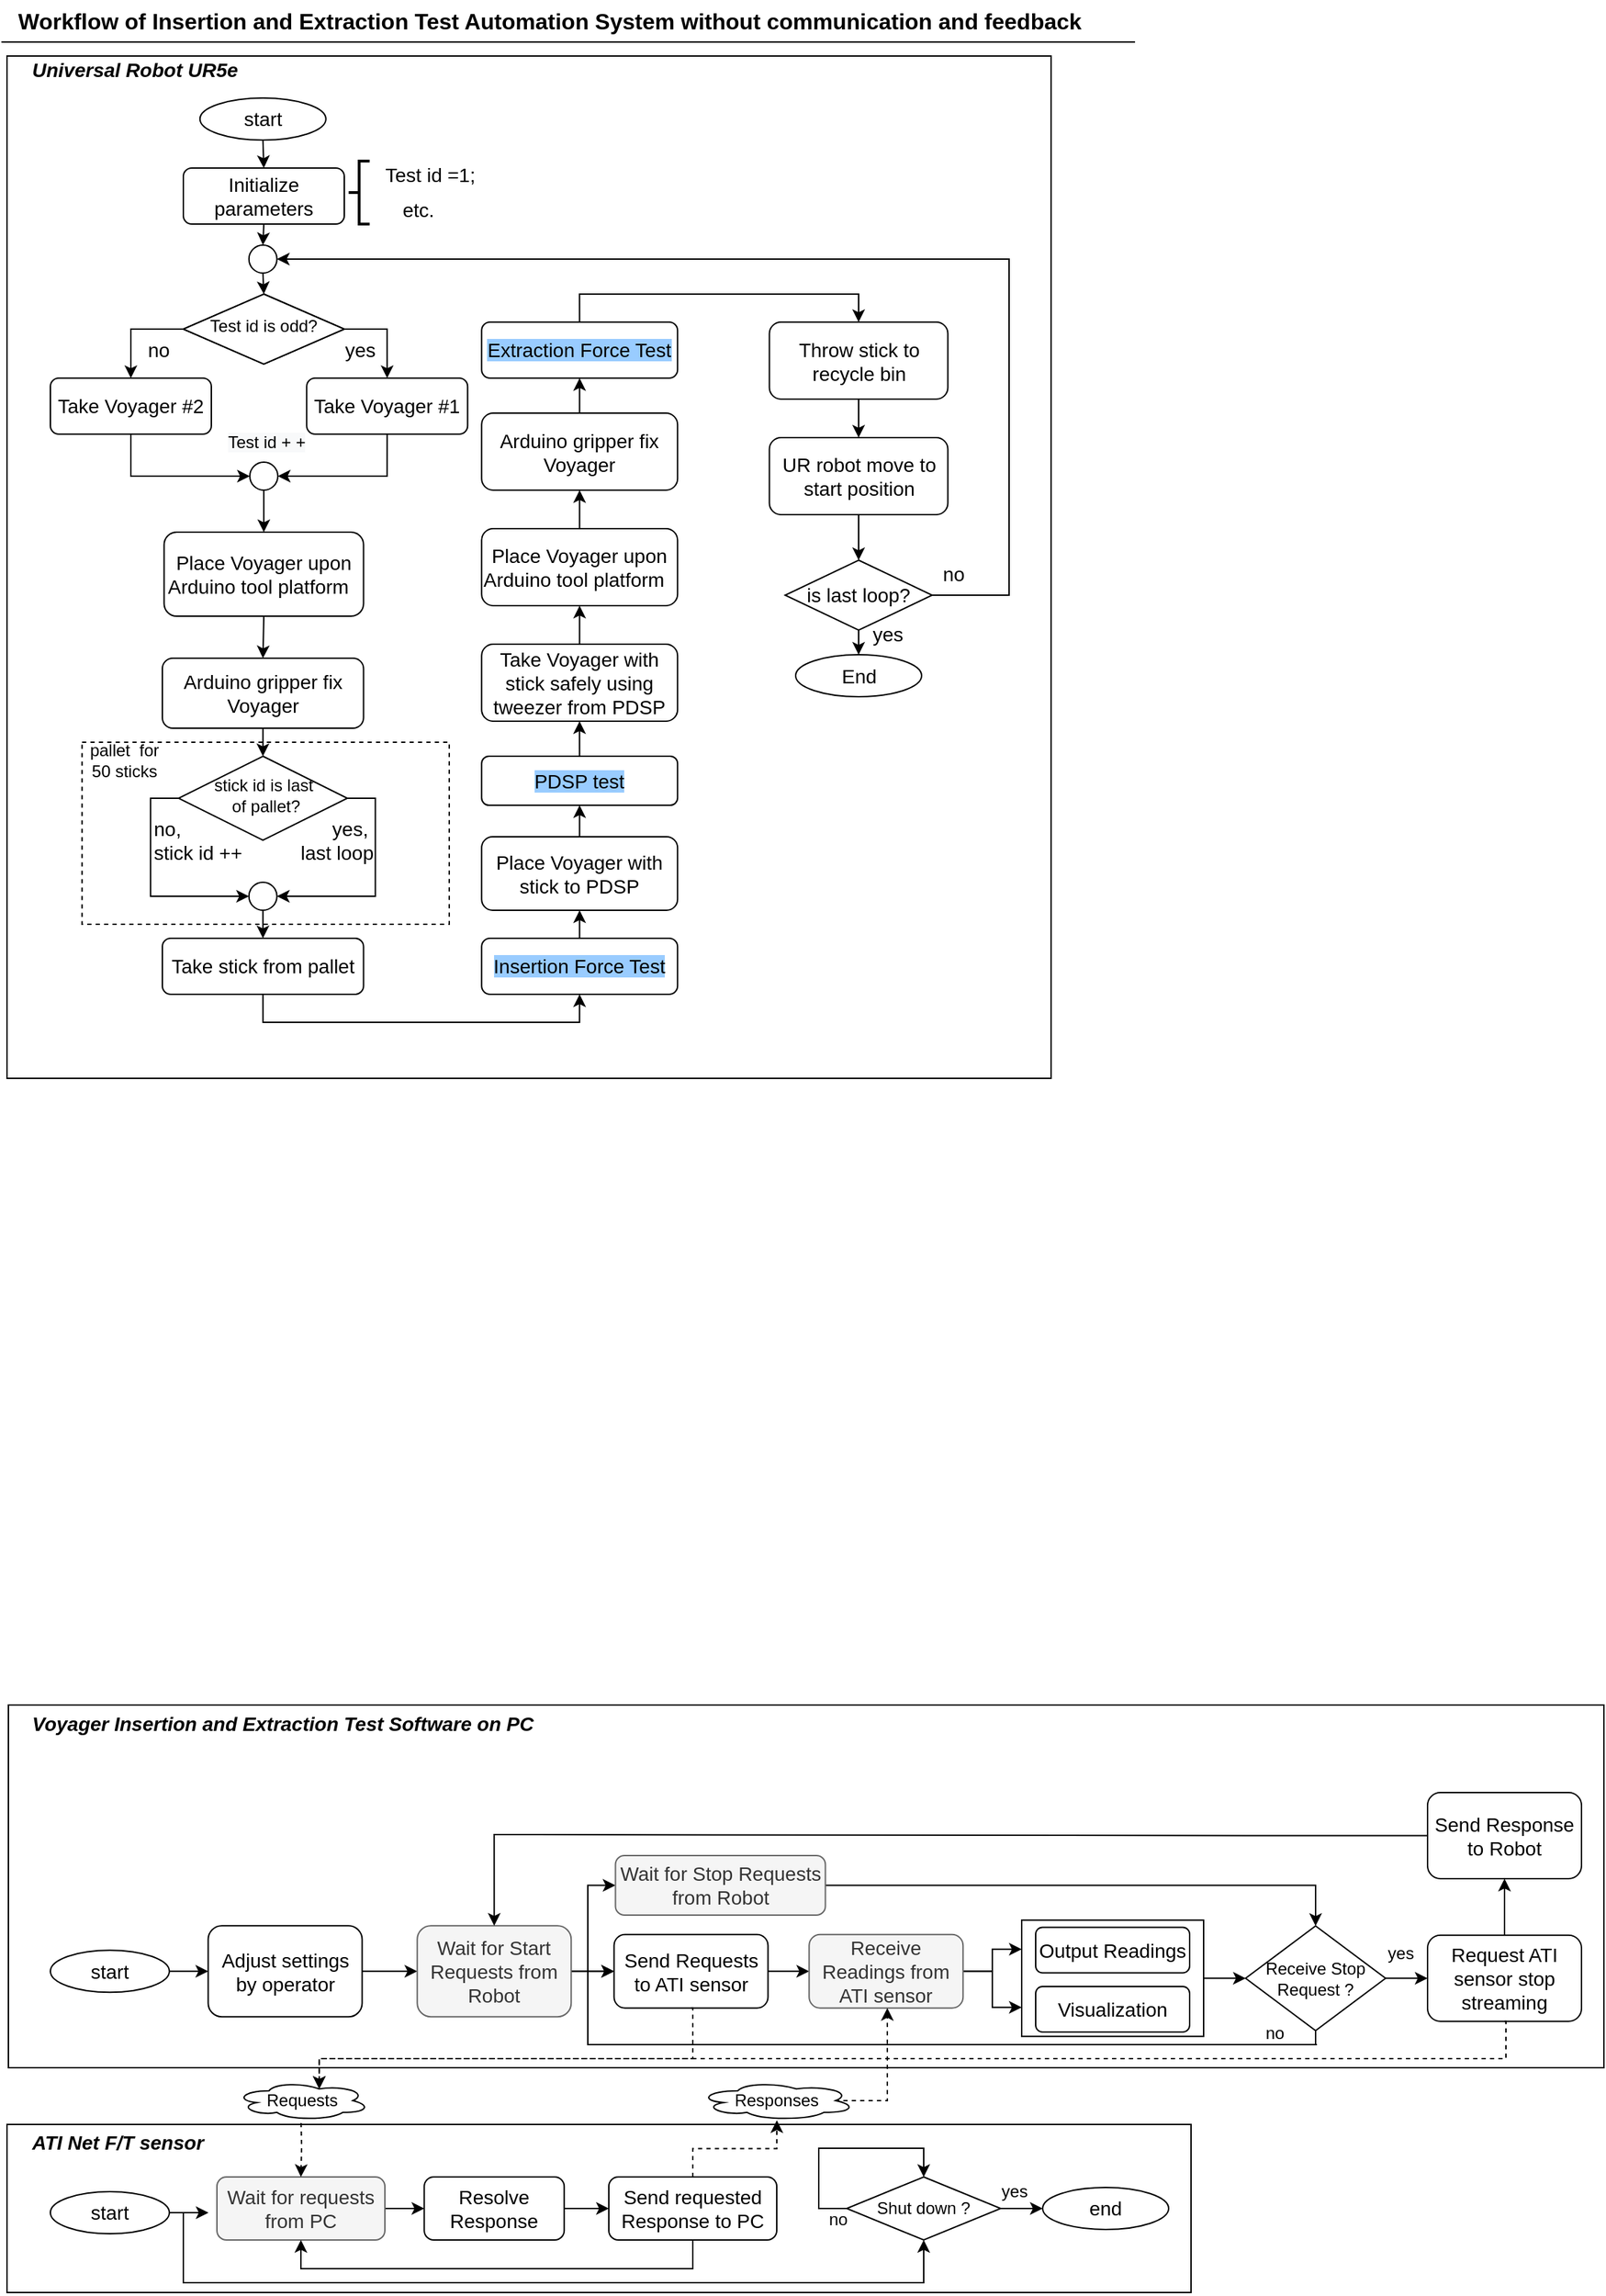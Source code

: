 <mxfile version="13.10.5" type="github">
  <diagram id="dDjfRsEN1ug2k62WeG1b" name="Page-1">
    <mxGraphModel dx="1422" dy="762" grid="1" gridSize="10" guides="1" tooltips="1" connect="1" arrows="1" fold="1" page="1" pageScale="1" pageWidth="1169" pageHeight="827" math="0" shadow="0">
      <root>
        <mxCell id="0" />
        <mxCell id="1" parent="0" />
        <mxCell id="BuTPipLV7j_fsyDMpBB1-113" value="" style="rounded=0;whiteSpace=wrap;html=1;fillColor=none;fontSize=14;align=right;" vertex="1" parent="1">
          <mxGeometry x="15" y="1227.5" width="1140" height="259" as="geometry" />
        </mxCell>
        <mxCell id="BuTPipLV7j_fsyDMpBB1-37" value="" style="rounded=0;whiteSpace=wrap;html=1;fillColor=none;fontSize=14;align=right;" vertex="1" parent="1">
          <mxGeometry x="14" y="1527" width="846" height="120" as="geometry" />
        </mxCell>
        <mxCell id="BuTPipLV7j_fsyDMpBB1-118" style="edgeStyle=orthogonalEdgeStyle;rounded=0;orthogonalLoop=1;jettySize=auto;html=1;exitX=1;exitY=0.5;exitDx=0;exitDy=0;" edge="1" parent="1" source="BuTPipLV7j_fsyDMpBB1-70" target="BuTPipLV7j_fsyDMpBB1-81">
          <mxGeometry relative="1" as="geometry" />
        </mxCell>
        <mxCell id="BuTPipLV7j_fsyDMpBB1-70" value="" style="rounded=0;whiteSpace=wrap;html=1;fillColor=none;" vertex="1" parent="1">
          <mxGeometry x="739" y="1381.13" width="130" height="83" as="geometry" />
        </mxCell>
        <mxCell id="sfmJpsZofoT2jx0BlZdd-1" value="" style="rounded=0;whiteSpace=wrap;html=1;fillColor=none;fontSize=14;align=right;" parent="1" vertex="1">
          <mxGeometry x="14" y="50" width="746" height="730" as="geometry" />
        </mxCell>
        <mxCell id="sfmJpsZofoT2jx0BlZdd-71" value="" style="rounded=0;whiteSpace=wrap;html=1;dashed=1;" parent="1" vertex="1">
          <mxGeometry x="67.65" y="540" width="262.35" height="130" as="geometry" />
        </mxCell>
        <mxCell id="sfmJpsZofoT2jx0BlZdd-2" value="&lt;b&gt;&lt;font style=&quot;font-size: 16px&quot;&gt;Workflow of Insertion and Extraction Test Automation System without communication and feedback&lt;/font&gt;&lt;/b&gt;" style="text;html=1;strokeColor=none;fillColor=none;align=left;verticalAlign=middle;whiteSpace=wrap;rounded=0;fontSize=14;" parent="1" vertex="1">
          <mxGeometry x="20" y="10" width="840" height="30" as="geometry" />
        </mxCell>
        <mxCell id="sfmJpsZofoT2jx0BlZdd-3" style="edgeStyle=orthogonalEdgeStyle;rounded=0;orthogonalLoop=1;jettySize=auto;html=1;exitX=1;exitY=0.5;exitDx=0;exitDy=0;entryX=0.5;entryY=0;entryDx=0;entryDy=0;fontSize=14;" parent="1" source="sfmJpsZofoT2jx0BlZdd-5" target="sfmJpsZofoT2jx0BlZdd-12" edge="1">
          <mxGeometry relative="1" as="geometry" />
        </mxCell>
        <mxCell id="sfmJpsZofoT2jx0BlZdd-4" style="edgeStyle=orthogonalEdgeStyle;rounded=0;orthogonalLoop=1;jettySize=auto;html=1;exitX=0;exitY=0.5;exitDx=0;exitDy=0;entryX=0.5;entryY=0;entryDx=0;entryDy=0;fontSize=14;" parent="1" source="sfmJpsZofoT2jx0BlZdd-5" target="sfmJpsZofoT2jx0BlZdd-10" edge="1">
          <mxGeometry relative="1" as="geometry" />
        </mxCell>
        <mxCell id="sfmJpsZofoT2jx0BlZdd-5" value="Test id is odd?" style="rhombus;whiteSpace=wrap;html=1;shadow=0;fontFamily=Helvetica;fontSize=12;align=center;strokeWidth=1;spacing=6;spacingTop=-4;" parent="1" vertex="1">
          <mxGeometry x="140" y="220" width="115" height="50" as="geometry" />
        </mxCell>
        <mxCell id="sfmJpsZofoT2jx0BlZdd-6" value="" style="endArrow=none;html=1;" parent="1" edge="1">
          <mxGeometry width="50" height="50" relative="1" as="geometry">
            <mxPoint x="820" y="40" as="sourcePoint" />
            <mxPoint x="10" y="40" as="targetPoint" />
          </mxGeometry>
        </mxCell>
        <mxCell id="sfmJpsZofoT2jx0BlZdd-7" style="edgeStyle=orthogonalEdgeStyle;rounded=0;orthogonalLoop=1;jettySize=auto;html=1;exitX=0.5;exitY=1;exitDx=0;exitDy=0;entryX=0.5;entryY=0;entryDx=0;entryDy=0;fontSize=14;" parent="1" source="sfmJpsZofoT2jx0BlZdd-8" target="sfmJpsZofoT2jx0BlZdd-40" edge="1">
          <mxGeometry relative="1" as="geometry" />
        </mxCell>
        <mxCell id="sfmJpsZofoT2jx0BlZdd-8" value="Initialize parameters" style="rounded=1;whiteSpace=wrap;html=1;fontSize=14;align=center;" parent="1" vertex="1">
          <mxGeometry x="140" y="130" width="115" height="40" as="geometry" />
        </mxCell>
        <mxCell id="sfmJpsZofoT2jx0BlZdd-9" style="edgeStyle=orthogonalEdgeStyle;rounded=0;orthogonalLoop=1;jettySize=auto;html=1;exitX=0.5;exitY=1;exitDx=0;exitDy=0;entryX=0;entryY=0.5;entryDx=0;entryDy=0;fontSize=14;" parent="1" source="sfmJpsZofoT2jx0BlZdd-10" target="sfmJpsZofoT2jx0BlZdd-14" edge="1">
          <mxGeometry relative="1" as="geometry" />
        </mxCell>
        <mxCell id="sfmJpsZofoT2jx0BlZdd-10" value="Take Voyager #2" style="rounded=1;whiteSpace=wrap;html=1;fontSize=14;align=center;" parent="1" vertex="1">
          <mxGeometry x="45" y="280" width="115" height="40" as="geometry" />
        </mxCell>
        <mxCell id="sfmJpsZofoT2jx0BlZdd-11" style="edgeStyle=orthogonalEdgeStyle;rounded=0;orthogonalLoop=1;jettySize=auto;html=1;exitX=0.5;exitY=1;exitDx=0;exitDy=0;entryX=1;entryY=0.5;entryDx=0;entryDy=0;fontSize=14;" parent="1" source="sfmJpsZofoT2jx0BlZdd-12" target="sfmJpsZofoT2jx0BlZdd-14" edge="1">
          <mxGeometry relative="1" as="geometry" />
        </mxCell>
        <mxCell id="sfmJpsZofoT2jx0BlZdd-12" value="Take Voyager #1" style="rounded=1;whiteSpace=wrap;html=1;fontSize=14;align=center;" parent="1" vertex="1">
          <mxGeometry x="228.13" y="280" width="115" height="40" as="geometry" />
        </mxCell>
        <mxCell id="sfmJpsZofoT2jx0BlZdd-13" style="edgeStyle=orthogonalEdgeStyle;rounded=0;orthogonalLoop=1;jettySize=auto;html=1;exitX=0.5;exitY=1;exitDx=0;exitDy=0;entryX=0.5;entryY=0;entryDx=0;entryDy=0;fontSize=14;" parent="1" source="sfmJpsZofoT2jx0BlZdd-14" target="sfmJpsZofoT2jx0BlZdd-16" edge="1">
          <mxGeometry relative="1" as="geometry" />
        </mxCell>
        <mxCell id="sfmJpsZofoT2jx0BlZdd-14" value="" style="ellipse;whiteSpace=wrap;html=1;aspect=fixed;fontSize=14;align=left;" parent="1" vertex="1">
          <mxGeometry x="187.5" y="340" width="20" height="20" as="geometry" />
        </mxCell>
        <mxCell id="sfmJpsZofoT2jx0BlZdd-15" style="edgeStyle=orthogonalEdgeStyle;rounded=0;orthogonalLoop=1;jettySize=auto;html=1;exitX=0.5;exitY=1;exitDx=0;exitDy=0;entryX=0.5;entryY=0;entryDx=0;entryDy=0;fontSize=14;" parent="1" source="sfmJpsZofoT2jx0BlZdd-16" target="sfmJpsZofoT2jx0BlZdd-21" edge="1">
          <mxGeometry relative="1" as="geometry" />
        </mxCell>
        <mxCell id="sfmJpsZofoT2jx0BlZdd-16" value="Place Voyager upon Arduino tool platform&amp;nbsp;&amp;nbsp;" style="rounded=1;whiteSpace=wrap;html=1;fontSize=14;align=center;" parent="1" vertex="1">
          <mxGeometry x="126.25" y="390" width="142.5" height="60" as="geometry" />
        </mxCell>
        <mxCell id="sfmJpsZofoT2jx0BlZdd-17" style="edgeStyle=orthogonalEdgeStyle;rounded=0;jumpStyle=none;orthogonalLoop=1;jettySize=auto;html=1;exitX=0.5;exitY=1;exitDx=0;exitDy=0;entryX=0.5;entryY=0;entryDx=0;entryDy=0;fontSize=14;" parent="1" source="sfmJpsZofoT2jx0BlZdd-18" target="sfmJpsZofoT2jx0BlZdd-8" edge="1">
          <mxGeometry relative="1" as="geometry" />
        </mxCell>
        <mxCell id="sfmJpsZofoT2jx0BlZdd-18" value="start" style="ellipse;whiteSpace=wrap;html=1;fontSize=14;align=center;" parent="1" vertex="1">
          <mxGeometry x="151.87" y="80" width="90" height="30" as="geometry" />
        </mxCell>
        <mxCell id="sfmJpsZofoT2jx0BlZdd-19" value="Test id is odd?" style="rhombus;whiteSpace=wrap;html=1;shadow=0;fontFamily=Helvetica;fontSize=12;align=center;strokeWidth=1;spacing=6;spacingTop=-4;" parent="1" vertex="1">
          <mxGeometry x="140" y="220" width="115" height="50" as="geometry" />
        </mxCell>
        <mxCell id="sfmJpsZofoT2jx0BlZdd-20" style="edgeStyle=orthogonalEdgeStyle;rounded=0;orthogonalLoop=1;jettySize=auto;html=1;exitX=0.5;exitY=1;exitDx=0;exitDy=0;entryX=0.5;entryY=0;entryDx=0;entryDy=0;fontSize=14;" parent="1" source="sfmJpsZofoT2jx0BlZdd-21" target="sfmJpsZofoT2jx0BlZdd-25" edge="1">
          <mxGeometry relative="1" as="geometry" />
        </mxCell>
        <mxCell id="sfmJpsZofoT2jx0BlZdd-21" value="Arduino gripper fix Voyager" style="rounded=1;whiteSpace=wrap;html=1;fontSize=14;align=center;" parent="1" vertex="1">
          <mxGeometry x="125" y="480" width="143.75" height="50" as="geometry" />
        </mxCell>
        <mxCell id="sfmJpsZofoT2jx0BlZdd-22" style="edgeStyle=orthogonalEdgeStyle;rounded=0;jumpStyle=none;orthogonalLoop=1;jettySize=auto;html=1;exitX=0.5;exitY=1;exitDx=0;exitDy=0;entryX=0.5;entryY=1;entryDx=0;entryDy=0;fontSize=14;" parent="1" source="sfmJpsZofoT2jx0BlZdd-23" target="sfmJpsZofoT2jx0BlZdd-52" edge="1">
          <mxGeometry relative="1" as="geometry" />
        </mxCell>
        <mxCell id="sfmJpsZofoT2jx0BlZdd-23" value="Take stick from pallet" style="rounded=1;whiteSpace=wrap;html=1;fontSize=14;align=center;" parent="1" vertex="1">
          <mxGeometry x="125" y="680" width="143.75" height="40" as="geometry" />
        </mxCell>
        <mxCell id="sfmJpsZofoT2jx0BlZdd-24" style="edgeStyle=orthogonalEdgeStyle;rounded=0;orthogonalLoop=1;jettySize=auto;html=1;exitX=0;exitY=0.5;exitDx=0;exitDy=0;fontSize=14;entryX=0;entryY=0.5;entryDx=0;entryDy=0;" parent="1" source="sfmJpsZofoT2jx0BlZdd-25" target="sfmJpsZofoT2jx0BlZdd-38" edge="1">
          <mxGeometry relative="1" as="geometry">
            <mxPoint x="116.13" y="660" as="targetPoint" />
          </mxGeometry>
        </mxCell>
        <mxCell id="sfmJpsZofoT2jx0BlZdd-25" value="stick id is last&lt;br&gt;&amp;nbsp;of pallet?" style="rhombus;whiteSpace=wrap;html=1;shadow=0;fontFamily=Helvetica;fontSize=12;align=center;strokeWidth=1;spacing=6;spacingTop=-4;" parent="1" vertex="1">
          <mxGeometry x="136.56" y="550" width="120.62" height="60" as="geometry" />
        </mxCell>
        <mxCell id="sfmJpsZofoT2jx0BlZdd-26" value="&lt;span style=&quot;color: rgb(0 , 0 , 0) ; font-family: &amp;#34;helvetica&amp;#34; ; font-size: 12px ; font-style: normal ; font-weight: 400 ; letter-spacing: normal ; text-align: center ; text-indent: 0px ; text-transform: none ; word-spacing: 0px ; background-color: rgb(248 , 249 , 250) ; display: inline ; float: none&quot;&gt;Test id + +&lt;/span&gt;" style="text;whiteSpace=wrap;html=1;fontSize=14;" parent="1" vertex="1">
          <mxGeometry x="170" y="310" width="65" height="30" as="geometry" />
        </mxCell>
        <mxCell id="sfmJpsZofoT2jx0BlZdd-27" value="" style="strokeWidth=2;html=1;shape=mxgraph.flowchart.annotation_2;align=left;labelPosition=right;pointerEvents=1;fontSize=14;" parent="1" vertex="1">
          <mxGeometry x="258.13" y="125" width="15" height="45" as="geometry" />
        </mxCell>
        <mxCell id="sfmJpsZofoT2jx0BlZdd-28" value="Test id =1;" style="text;html=1;strokeColor=none;fillColor=none;align=center;verticalAlign=middle;whiteSpace=wrap;rounded=0;fontSize=14;" parent="1" vertex="1">
          <mxGeometry x="280" y="125" width="73.13" height="20" as="geometry" />
        </mxCell>
        <mxCell id="sfmJpsZofoT2jx0BlZdd-29" value="End" style="ellipse;whiteSpace=wrap;html=1;fontSize=14;align=center;" parent="1" vertex="1">
          <mxGeometry x="577.5" y="477.5" width="90" height="30" as="geometry" />
        </mxCell>
        <mxCell id="sfmJpsZofoT2jx0BlZdd-30" value="no" style="text;html=1;align=center;verticalAlign=middle;resizable=0;points=[];autosize=1;fontSize=14;" parent="1" vertex="1">
          <mxGeometry x="106.56" y="250" width="30" height="20" as="geometry" />
        </mxCell>
        <mxCell id="sfmJpsZofoT2jx0BlZdd-31" value="yes" style="text;html=1;align=center;verticalAlign=middle;resizable=0;points=[];autosize=1;fontSize=14;" parent="1" vertex="1">
          <mxGeometry x="245.63" y="250" width="40" height="20" as="geometry" />
        </mxCell>
        <mxCell id="sfmJpsZofoT2jx0BlZdd-32" value="no,&amp;nbsp;&lt;br&gt;stick id ++&lt;br&gt;" style="text;html=1;strokeColor=none;fillColor=none;align=left;verticalAlign=middle;whiteSpace=wrap;rounded=0;fontSize=14;" parent="1" vertex="1">
          <mxGeometry x="116.87" y="590" width="70" height="40" as="geometry" />
        </mxCell>
        <mxCell id="sfmJpsZofoT2jx0BlZdd-33" style="edgeStyle=orthogonalEdgeStyle;rounded=0;orthogonalLoop=1;jettySize=auto;html=1;exitX=0.5;exitY=1;exitDx=0;exitDy=0;entryX=0.5;entryY=0;entryDx=0;entryDy=0;fontSize=14;" parent="1" source="sfmJpsZofoT2jx0BlZdd-35" target="sfmJpsZofoT2jx0BlZdd-29" edge="1">
          <mxGeometry relative="1" as="geometry" />
        </mxCell>
        <mxCell id="sfmJpsZofoT2jx0BlZdd-34" style="rounded=0;orthogonalLoop=1;jettySize=auto;html=1;exitX=1;exitY=0.5;exitDx=0;exitDy=0;entryX=1;entryY=0.5;entryDx=0;entryDy=0;fontSize=14;edgeStyle=orthogonalEdgeStyle;elbow=vertical;jumpStyle=none;" parent="1" source="sfmJpsZofoT2jx0BlZdd-35" target="sfmJpsZofoT2jx0BlZdd-40" edge="1">
          <mxGeometry relative="1" as="geometry">
            <Array as="points">
              <mxPoint x="730" y="435" />
              <mxPoint x="730" y="195" />
            </Array>
          </mxGeometry>
        </mxCell>
        <mxCell id="sfmJpsZofoT2jx0BlZdd-35" value="is last loop?" style="rhombus;whiteSpace=wrap;html=1;fontSize=14;align=center;" parent="1" vertex="1">
          <mxGeometry x="570" y="410" width="105" height="50" as="geometry" />
        </mxCell>
        <mxCell id="sfmJpsZofoT2jx0BlZdd-36" value="yes" style="text;html=1;align=center;verticalAlign=middle;resizable=0;points=[];autosize=1;fontSize=14;" parent="1" vertex="1">
          <mxGeometry x="623.13" y="452.5" width="40" height="20" as="geometry" />
        </mxCell>
        <mxCell id="sfmJpsZofoT2jx0BlZdd-37" style="edgeStyle=orthogonalEdgeStyle;rounded=0;orthogonalLoop=1;jettySize=auto;html=1;exitX=0.5;exitY=1;exitDx=0;exitDy=0;entryX=0.5;entryY=0;entryDx=0;entryDy=0;fontSize=14;" parent="1" source="sfmJpsZofoT2jx0BlZdd-38" target="sfmJpsZofoT2jx0BlZdd-23" edge="1">
          <mxGeometry relative="1" as="geometry" />
        </mxCell>
        <mxCell id="sfmJpsZofoT2jx0BlZdd-38" value="" style="ellipse;whiteSpace=wrap;html=1;aspect=fixed;fontSize=14;align=left;" parent="1" vertex="1">
          <mxGeometry x="186.87" y="640" width="20" height="20" as="geometry" />
        </mxCell>
        <mxCell id="sfmJpsZofoT2jx0BlZdd-39" style="edgeStyle=orthogonalEdgeStyle;rounded=0;orthogonalLoop=1;jettySize=auto;html=1;exitX=0.5;exitY=1;exitDx=0;exitDy=0;entryX=0.5;entryY=0;entryDx=0;entryDy=0;fontSize=14;" parent="1" source="sfmJpsZofoT2jx0BlZdd-40" target="sfmJpsZofoT2jx0BlZdd-19" edge="1">
          <mxGeometry relative="1" as="geometry" />
        </mxCell>
        <mxCell id="sfmJpsZofoT2jx0BlZdd-40" value="" style="ellipse;whiteSpace=wrap;html=1;aspect=fixed;fontSize=14;align=left;" parent="1" vertex="1">
          <mxGeometry x="186.87" y="185" width="20" height="20" as="geometry" />
        </mxCell>
        <mxCell id="sfmJpsZofoT2jx0BlZdd-41" value="no" style="text;html=1;align=center;verticalAlign=middle;resizable=0;points=[];autosize=1;fontSize=14;" parent="1" vertex="1">
          <mxGeometry x="675" y="410" width="30" height="20" as="geometry" />
        </mxCell>
        <mxCell id="sfmJpsZofoT2jx0BlZdd-42" value="etc." style="text;html=1;strokeColor=none;fillColor=none;align=center;verticalAlign=middle;whiteSpace=wrap;rounded=0;fontSize=14;" parent="1" vertex="1">
          <mxGeometry x="273.13" y="150" width="70" height="20" as="geometry" />
        </mxCell>
        <mxCell id="sfmJpsZofoT2jx0BlZdd-43" value="&lt;b&gt;&lt;i&gt;Universal Robot UR5e&lt;/i&gt;&lt;/b&gt;" style="text;html=1;strokeColor=none;fillColor=none;align=left;verticalAlign=middle;whiteSpace=wrap;rounded=0;fontSize=14;" parent="1" vertex="1">
          <mxGeometry x="30" y="50" width="190" height="20" as="geometry" />
        </mxCell>
        <mxCell id="BuTPipLV7j_fsyDMpBB1-93" style="edgeStyle=orthogonalEdgeStyle;rounded=0;orthogonalLoop=1;jettySize=auto;html=1;exitX=1;exitY=0.5;exitDx=0;exitDy=0;entryX=0;entryY=0.5;entryDx=0;entryDy=0;" edge="1" parent="1" source="sfmJpsZofoT2jx0BlZdd-47">
          <mxGeometry relative="1" as="geometry">
            <mxPoint x="158" y="1590" as="targetPoint" />
          </mxGeometry>
        </mxCell>
        <mxCell id="BuTPipLV7j_fsyDMpBB1-94" style="edgeStyle=orthogonalEdgeStyle;rounded=0;orthogonalLoop=1;jettySize=auto;html=1;exitX=1;exitY=0.5;exitDx=0;exitDy=0;entryX=0.5;entryY=1;entryDx=0;entryDy=0;" edge="1" parent="1" source="sfmJpsZofoT2jx0BlZdd-47" target="BuTPipLV7j_fsyDMpBB1-25">
          <mxGeometry relative="1" as="geometry">
            <Array as="points">
              <mxPoint x="140" y="1590" />
              <mxPoint x="140" y="1640" />
              <mxPoint x="669" y="1640" />
            </Array>
          </mxGeometry>
        </mxCell>
        <mxCell id="sfmJpsZofoT2jx0BlZdd-47" value="start" style="ellipse;whiteSpace=wrap;html=1;fontSize=14;align=center;" parent="1" vertex="1">
          <mxGeometry x="45" y="1575" width="85" height="30" as="geometry" />
        </mxCell>
        <mxCell id="sfmJpsZofoT2jx0BlZdd-48" value="end" style="ellipse;whiteSpace=wrap;html=1;fontSize=14;align=center;" parent="1" vertex="1">
          <mxGeometry x="754" y="1572" width="90" height="30" as="geometry" />
        </mxCell>
        <mxCell id="BuTPipLV7j_fsyDMpBB1-40" style="edgeStyle=orthogonalEdgeStyle;rounded=0;orthogonalLoop=1;jettySize=auto;html=1;exitX=1;exitY=0.5;exitDx=0;exitDy=0;entryX=0;entryY=0.5;entryDx=0;entryDy=0;" edge="1" parent="1" source="sfmJpsZofoT2jx0BlZdd-50" target="BuTPipLV7j_fsyDMpBB1-32">
          <mxGeometry relative="1" as="geometry" />
        </mxCell>
        <mxCell id="sfmJpsZofoT2jx0BlZdd-50" value="Wait for requests from PC" style="rounded=1;whiteSpace=wrap;html=1;fillColor=#f5f5f5;fontSize=14;align=center;strokeColor=#666666;fontColor=#333333;" parent="1" vertex="1">
          <mxGeometry x="164" y="1564.5" width="120" height="45" as="geometry" />
        </mxCell>
        <mxCell id="sfmJpsZofoT2jx0BlZdd-51" style="edgeStyle=orthogonalEdgeStyle;rounded=0;jumpStyle=none;orthogonalLoop=1;jettySize=auto;html=1;exitX=0.5;exitY=0;exitDx=0;exitDy=0;entryX=0.5;entryY=1;entryDx=0;entryDy=0;fontSize=14;" parent="1" source="sfmJpsZofoT2jx0BlZdd-52" target="sfmJpsZofoT2jx0BlZdd-54" edge="1">
          <mxGeometry relative="1" as="geometry" />
        </mxCell>
        <mxCell id="sfmJpsZofoT2jx0BlZdd-52" value="&lt;span style=&quot;background-color: rgb(153 , 204 , 255)&quot;&gt;Insertion Force Test&lt;/span&gt;" style="rounded=1;whiteSpace=wrap;html=1;fontSize=14;align=center;" parent="1" vertex="1">
          <mxGeometry x="353.13" y="680" width="140" height="40" as="geometry" />
        </mxCell>
        <mxCell id="sfmJpsZofoT2jx0BlZdd-53" style="edgeStyle=orthogonalEdgeStyle;rounded=0;jumpStyle=none;orthogonalLoop=1;jettySize=auto;html=1;exitX=0.5;exitY=0;exitDx=0;exitDy=0;entryX=0.5;entryY=1;entryDx=0;entryDy=0;fontSize=14;" parent="1" source="sfmJpsZofoT2jx0BlZdd-54" target="sfmJpsZofoT2jx0BlZdd-58" edge="1">
          <mxGeometry relative="1" as="geometry" />
        </mxCell>
        <mxCell id="sfmJpsZofoT2jx0BlZdd-54" value="&lt;div&gt;&lt;span&gt;Place Voyager with stick to PDSP&lt;/span&gt;&lt;/div&gt;" style="rounded=1;whiteSpace=wrap;html=1;fontSize=14;align=center;" parent="1" vertex="1">
          <mxGeometry x="353.13" y="607.5" width="140" height="52.5" as="geometry" />
        </mxCell>
        <mxCell id="sfmJpsZofoT2jx0BlZdd-55" style="edgeStyle=orthogonalEdgeStyle;rounded=0;orthogonalLoop=1;jettySize=auto;html=1;exitX=1;exitY=0.5;exitDx=0;exitDy=0;fontSize=14;entryX=1;entryY=0.5;entryDx=0;entryDy=0;" parent="1" source="sfmJpsZofoT2jx0BlZdd-25" target="sfmJpsZofoT2jx0BlZdd-38" edge="1">
          <mxGeometry relative="1" as="geometry">
            <mxPoint x="257.18" y="580" as="sourcePoint" />
            <mxPoint x="300" y="610" as="targetPoint" />
          </mxGeometry>
        </mxCell>
        <mxCell id="sfmJpsZofoT2jx0BlZdd-56" value="yes,&amp;nbsp;&lt;br&gt;last loop" style="text;html=1;strokeColor=none;fillColor=none;align=right;verticalAlign=middle;whiteSpace=wrap;rounded=0;fontSize=14;" parent="1" vertex="1">
          <mxGeometry x="207.5" y="590" width="70" height="40" as="geometry" />
        </mxCell>
        <mxCell id="sfmJpsZofoT2jx0BlZdd-57" style="edgeStyle=orthogonalEdgeStyle;rounded=0;jumpStyle=none;orthogonalLoop=1;jettySize=auto;html=1;exitX=0.5;exitY=0;exitDx=0;exitDy=0;fontSize=14;" parent="1" source="sfmJpsZofoT2jx0BlZdd-58" target="sfmJpsZofoT2jx0BlZdd-60" edge="1">
          <mxGeometry relative="1" as="geometry" />
        </mxCell>
        <mxCell id="sfmJpsZofoT2jx0BlZdd-58" value="&lt;span style=&quot;background-color: rgb(153 , 204 , 255)&quot;&gt;PDSP test&lt;/span&gt;" style="rounded=1;whiteSpace=wrap;html=1;fontSize=14;align=center;" parent="1" vertex="1">
          <mxGeometry x="353.13" y="550" width="140" height="35" as="geometry" />
        </mxCell>
        <mxCell id="sfmJpsZofoT2jx0BlZdd-59" style="edgeStyle=orthogonalEdgeStyle;rounded=0;jumpStyle=none;orthogonalLoop=1;jettySize=auto;html=1;exitX=0.5;exitY=0;exitDx=0;exitDy=0;entryX=0.5;entryY=1;entryDx=0;entryDy=0;fontSize=14;" parent="1" source="sfmJpsZofoT2jx0BlZdd-60" target="sfmJpsZofoT2jx0BlZdd-62" edge="1">
          <mxGeometry relative="1" as="geometry" />
        </mxCell>
        <mxCell id="sfmJpsZofoT2jx0BlZdd-60" value="Take Voyager with stick safely using tweezer from PDSP" style="rounded=1;whiteSpace=wrap;html=1;fontSize=14;align=center;" parent="1" vertex="1">
          <mxGeometry x="353.13" y="470" width="140" height="55" as="geometry" />
        </mxCell>
        <mxCell id="sfmJpsZofoT2jx0BlZdd-61" style="edgeStyle=orthogonalEdgeStyle;rounded=0;jumpStyle=none;orthogonalLoop=1;jettySize=auto;html=1;exitX=0.5;exitY=0;exitDx=0;exitDy=0;entryX=0.5;entryY=1;entryDx=0;entryDy=0;fontSize=14;" parent="1" source="sfmJpsZofoT2jx0BlZdd-62" target="sfmJpsZofoT2jx0BlZdd-64" edge="1">
          <mxGeometry relative="1" as="geometry" />
        </mxCell>
        <mxCell id="sfmJpsZofoT2jx0BlZdd-62" value="Place Voyager upon Arduino tool platform&amp;nbsp;&amp;nbsp;" style="rounded=1;whiteSpace=wrap;html=1;fontSize=14;align=center;" parent="1" vertex="1">
          <mxGeometry x="353.13" y="387.5" width="140" height="55" as="geometry" />
        </mxCell>
        <mxCell id="sfmJpsZofoT2jx0BlZdd-63" style="edgeStyle=orthogonalEdgeStyle;rounded=0;jumpStyle=none;orthogonalLoop=1;jettySize=auto;html=1;exitX=0.5;exitY=0;exitDx=0;exitDy=0;entryX=0.5;entryY=1;entryDx=0;entryDy=0;fontSize=14;" parent="1" source="sfmJpsZofoT2jx0BlZdd-64" target="sfmJpsZofoT2jx0BlZdd-66" edge="1">
          <mxGeometry relative="1" as="geometry" />
        </mxCell>
        <mxCell id="sfmJpsZofoT2jx0BlZdd-64" value="Arduino gripper fix Voyager" style="rounded=1;whiteSpace=wrap;html=1;fontSize=14;align=center;" parent="1" vertex="1">
          <mxGeometry x="353.13" y="305" width="140" height="55" as="geometry" />
        </mxCell>
        <mxCell id="sfmJpsZofoT2jx0BlZdd-65" style="edgeStyle=orthogonalEdgeStyle;rounded=0;jumpStyle=none;orthogonalLoop=1;jettySize=auto;html=1;exitX=0.5;exitY=0;exitDx=0;exitDy=0;entryX=0.5;entryY=0;entryDx=0;entryDy=0;fontSize=14;" parent="1" source="sfmJpsZofoT2jx0BlZdd-66" target="sfmJpsZofoT2jx0BlZdd-68" edge="1">
          <mxGeometry relative="1" as="geometry" />
        </mxCell>
        <mxCell id="sfmJpsZofoT2jx0BlZdd-66" value="&lt;span style=&quot;background-color: rgb(153 , 204 , 255)&quot;&gt;Extraction Force Test&lt;/span&gt;" style="rounded=1;whiteSpace=wrap;html=1;fontSize=14;align=center;" parent="1" vertex="1">
          <mxGeometry x="353.13" y="240" width="140" height="40" as="geometry" />
        </mxCell>
        <mxCell id="sfmJpsZofoT2jx0BlZdd-67" style="edgeStyle=orthogonalEdgeStyle;rounded=0;jumpStyle=none;orthogonalLoop=1;jettySize=auto;html=1;exitX=0.5;exitY=1;exitDx=0;exitDy=0;entryX=0.5;entryY=0;entryDx=0;entryDy=0;fontSize=14;" parent="1" source="sfmJpsZofoT2jx0BlZdd-68" target="sfmJpsZofoT2jx0BlZdd-70" edge="1">
          <mxGeometry relative="1" as="geometry" />
        </mxCell>
        <mxCell id="sfmJpsZofoT2jx0BlZdd-68" value="Throw stick to recycle bin" style="rounded=1;whiteSpace=wrap;html=1;fontSize=14;align=center;" parent="1" vertex="1">
          <mxGeometry x="558.75" y="240" width="127.5" height="55" as="geometry" />
        </mxCell>
        <mxCell id="sfmJpsZofoT2jx0BlZdd-69" style="edgeStyle=orthogonalEdgeStyle;rounded=0;jumpStyle=none;orthogonalLoop=1;jettySize=auto;html=1;exitX=0.5;exitY=1;exitDx=0;exitDy=0;entryX=0.5;entryY=0;entryDx=0;entryDy=0;fontSize=14;" parent="1" source="sfmJpsZofoT2jx0BlZdd-70" target="sfmJpsZofoT2jx0BlZdd-35" edge="1">
          <mxGeometry relative="1" as="geometry" />
        </mxCell>
        <mxCell id="sfmJpsZofoT2jx0BlZdd-70" value="UR robot move to start position" style="rounded=1;whiteSpace=wrap;html=1;fontSize=14;align=center;" parent="1" vertex="1">
          <mxGeometry x="558.75" y="322.5" width="127.5" height="55" as="geometry" />
        </mxCell>
        <mxCell id="sfmJpsZofoT2jx0BlZdd-72" value="pallet&amp;nbsp; for 50 sticks" style="text;html=1;strokeColor=none;fillColor=none;align=center;verticalAlign=middle;whiteSpace=wrap;rounded=0;dashed=1;" parent="1" vertex="1">
          <mxGeometry x="68.6" y="543" width="57.65" height="20" as="geometry" />
        </mxCell>
        <mxCell id="BuTPipLV7j_fsyDMpBB1-9" value="&lt;b&gt;&lt;i&gt;Voyager Insertion and Extraction Test Software on PC&lt;/i&gt;&lt;/b&gt;" style="text;html=1;strokeColor=none;fillColor=none;align=left;verticalAlign=middle;whiteSpace=wrap;rounded=0;fontSize=14;" vertex="1" parent="1">
          <mxGeometry x="30" y="1231" width="490" height="20" as="geometry" />
        </mxCell>
        <mxCell id="BuTPipLV7j_fsyDMpBB1-42" style="edgeStyle=orthogonalEdgeStyle;rounded=0;orthogonalLoop=1;jettySize=auto;html=1;exitX=1;exitY=0.5;exitDx=0;exitDy=0;entryX=0;entryY=0.5;entryDx=0;entryDy=0;" edge="1" parent="1" source="BuTPipLV7j_fsyDMpBB1-14" target="BuTPipLV7j_fsyDMpBB1-41">
          <mxGeometry relative="1" as="geometry" />
        </mxCell>
        <mxCell id="BuTPipLV7j_fsyDMpBB1-14" value="Adjust settings by operator" style="rounded=1;whiteSpace=wrap;html=1;fillColor=none;fontSize=14;align=center;" vertex="1" parent="1">
          <mxGeometry x="157.75" y="1385.12" width="110" height="65" as="geometry" />
        </mxCell>
        <mxCell id="BuTPipLV7j_fsyDMpBB1-90" style="edgeStyle=orthogonalEdgeStyle;rounded=0;orthogonalLoop=1;jettySize=auto;html=1;exitX=0.5;exitY=1;exitDx=0;exitDy=0;entryX=0.5;entryY=1;entryDx=0;entryDy=0;" edge="1" parent="1" source="BuTPipLV7j_fsyDMpBB1-20" target="sfmJpsZofoT2jx0BlZdd-50">
          <mxGeometry relative="1" as="geometry">
            <Array as="points">
              <mxPoint x="504" y="1630" />
              <mxPoint x="224" y="1630" />
            </Array>
          </mxGeometry>
        </mxCell>
        <mxCell id="BuTPipLV7j_fsyDMpBB1-100" style="edgeStyle=orthogonalEdgeStyle;rounded=0;orthogonalLoop=1;jettySize=auto;html=1;exitX=0.5;exitY=0;exitDx=0;exitDy=0;dashed=1;" edge="1" parent="1" source="BuTPipLV7j_fsyDMpBB1-20" target="BuTPipLV7j_fsyDMpBB1-99">
          <mxGeometry relative="1" as="geometry" />
        </mxCell>
        <mxCell id="BuTPipLV7j_fsyDMpBB1-20" value="Send requested Response to PC" style="rounded=1;whiteSpace=wrap;html=1;fillColor=none;fontSize=14;align=center;" vertex="1" parent="1">
          <mxGeometry x="444" y="1564.5" width="120" height="45" as="geometry" />
        </mxCell>
        <mxCell id="BuTPipLV7j_fsyDMpBB1-36" style="edgeStyle=orthogonalEdgeStyle;rounded=0;orthogonalLoop=1;jettySize=auto;html=1;exitX=1;exitY=0.5;exitDx=0;exitDy=0;" edge="1" parent="1" source="BuTPipLV7j_fsyDMpBB1-25">
          <mxGeometry relative="1" as="geometry">
            <mxPoint x="754.0" y="1587.034" as="targetPoint" />
          </mxGeometry>
        </mxCell>
        <mxCell id="BuTPipLV7j_fsyDMpBB1-25" value="Shut down ?" style="rhombus;whiteSpace=wrap;html=1;" vertex="1" parent="1">
          <mxGeometry x="614" y="1564.5" width="110" height="45" as="geometry" />
        </mxCell>
        <mxCell id="BuTPipLV7j_fsyDMpBB1-34" style="edgeStyle=orthogonalEdgeStyle;rounded=0;orthogonalLoop=1;jettySize=auto;html=1;exitX=1;exitY=0.5;exitDx=0;exitDy=0;entryX=0;entryY=0.5;entryDx=0;entryDy=0;" edge="1" parent="1" source="BuTPipLV7j_fsyDMpBB1-32" target="BuTPipLV7j_fsyDMpBB1-20">
          <mxGeometry relative="1" as="geometry" />
        </mxCell>
        <mxCell id="BuTPipLV7j_fsyDMpBB1-32" value="Resolve Response" style="rounded=1;whiteSpace=wrap;html=1;fillColor=none;fontSize=14;align=center;" vertex="1" parent="1">
          <mxGeometry x="312.13" y="1564.5" width="100" height="45" as="geometry" />
        </mxCell>
        <mxCell id="BuTPipLV7j_fsyDMpBB1-48" style="edgeStyle=orthogonalEdgeStyle;rounded=0;orthogonalLoop=1;jettySize=auto;html=1;exitX=1;exitY=0.5;exitDx=0;exitDy=0;entryX=0;entryY=0.5;entryDx=0;entryDy=0;" edge="1" parent="1" source="BuTPipLV7j_fsyDMpBB1-41" target="BuTPipLV7j_fsyDMpBB1-47">
          <mxGeometry relative="1" as="geometry" />
        </mxCell>
        <mxCell id="BuTPipLV7j_fsyDMpBB1-116" style="edgeStyle=orthogonalEdgeStyle;rounded=0;orthogonalLoop=1;jettySize=auto;html=1;exitX=1;exitY=0.5;exitDx=0;exitDy=0;entryX=0;entryY=0.5;entryDx=0;entryDy=0;" edge="1" parent="1" source="BuTPipLV7j_fsyDMpBB1-41" target="BuTPipLV7j_fsyDMpBB1-74">
          <mxGeometry relative="1" as="geometry">
            <Array as="points">
              <mxPoint x="429" y="1418" />
              <mxPoint x="429" y="1356" />
            </Array>
          </mxGeometry>
        </mxCell>
        <mxCell id="BuTPipLV7j_fsyDMpBB1-41" value="Wait for Start Requests from Robot" style="rounded=1;whiteSpace=wrap;html=1;fillColor=#f5f5f5;fontSize=14;align=center;strokeColor=#666666;fontColor=#333333;" vertex="1" parent="1">
          <mxGeometry x="307.13" y="1385.12" width="110" height="65" as="geometry" />
        </mxCell>
        <mxCell id="BuTPipLV7j_fsyDMpBB1-67" style="edgeStyle=orthogonalEdgeStyle;rounded=0;orthogonalLoop=1;jettySize=auto;html=1;exitX=0.55;exitY=0.95;exitDx=0;exitDy=0;exitPerimeter=0;entryX=0.5;entryY=0;entryDx=0;entryDy=0;dashed=1;" edge="1" parent="1" target="sfmJpsZofoT2jx0BlZdd-50">
          <mxGeometry relative="1" as="geometry">
            <mxPoint x="224" y="1520" as="sourcePoint" />
          </mxGeometry>
        </mxCell>
        <mxCell id="BuTPipLV7j_fsyDMpBB1-45" value="Requests" style="ellipse;shape=cloud;whiteSpace=wrap;html=1;" vertex="1" parent="1">
          <mxGeometry x="177.13" y="1496" width="96" height="28" as="geometry" />
        </mxCell>
        <mxCell id="BuTPipLV7j_fsyDMpBB1-55" style="edgeStyle=orthogonalEdgeStyle;rounded=0;orthogonalLoop=1;jettySize=auto;html=1;exitX=0.5;exitY=1;exitDx=0;exitDy=0;entryX=0.625;entryY=0.2;entryDx=0;entryDy=0;entryPerimeter=0;dashed=1;" edge="1" parent="1" source="BuTPipLV7j_fsyDMpBB1-47" target="BuTPipLV7j_fsyDMpBB1-45">
          <mxGeometry relative="1" as="geometry">
            <Array as="points">
              <mxPoint x="504" y="1480" />
              <mxPoint x="237" y="1480" />
            </Array>
          </mxGeometry>
        </mxCell>
        <mxCell id="BuTPipLV7j_fsyDMpBB1-57" style="edgeStyle=orthogonalEdgeStyle;rounded=0;orthogonalLoop=1;jettySize=auto;html=1;exitX=1;exitY=0.5;exitDx=0;exitDy=0;" edge="1" parent="1" source="BuTPipLV7j_fsyDMpBB1-47" target="BuTPipLV7j_fsyDMpBB1-56">
          <mxGeometry relative="1" as="geometry" />
        </mxCell>
        <mxCell id="BuTPipLV7j_fsyDMpBB1-47" value="Send Requests to ATI sensor" style="rounded=1;whiteSpace=wrap;html=1;fillColor=none;fontSize=14;align=center;" vertex="1" parent="1">
          <mxGeometry x="447.75" y="1391.37" width="110" height="52.5" as="geometry" />
        </mxCell>
        <mxCell id="BuTPipLV7j_fsyDMpBB1-71" style="edgeStyle=orthogonalEdgeStyle;rounded=0;orthogonalLoop=1;jettySize=auto;html=1;exitX=1;exitY=0.5;exitDx=0;exitDy=0;entryX=0;entryY=0.25;entryDx=0;entryDy=0;" edge="1" parent="1" source="BuTPipLV7j_fsyDMpBB1-56" target="BuTPipLV7j_fsyDMpBB1-70">
          <mxGeometry relative="1" as="geometry" />
        </mxCell>
        <mxCell id="BuTPipLV7j_fsyDMpBB1-72" style="edgeStyle=orthogonalEdgeStyle;rounded=0;orthogonalLoop=1;jettySize=auto;html=1;exitX=1;exitY=0.5;exitDx=0;exitDy=0;entryX=0;entryY=0.75;entryDx=0;entryDy=0;" edge="1" parent="1" source="BuTPipLV7j_fsyDMpBB1-56" target="BuTPipLV7j_fsyDMpBB1-70">
          <mxGeometry relative="1" as="geometry" />
        </mxCell>
        <mxCell id="BuTPipLV7j_fsyDMpBB1-56" value="Receive Readings from ATI sensor" style="rounded=1;whiteSpace=wrap;html=1;fillColor=#f5f5f5;fontSize=14;align=center;strokeColor=#666666;fontColor=#333333;" vertex="1" parent="1">
          <mxGeometry x="587.13" y="1391.37" width="110" height="52.5" as="geometry" />
        </mxCell>
        <mxCell id="BuTPipLV7j_fsyDMpBB1-60" value="Output Readings" style="rounded=1;whiteSpace=wrap;html=1;fillColor=none;fontSize=14;align=center;" vertex="1" parent="1">
          <mxGeometry x="749" y="1386.25" width="110" height="32.5" as="geometry" />
        </mxCell>
        <mxCell id="BuTPipLV7j_fsyDMpBB1-61" value="Visualization" style="rounded=1;whiteSpace=wrap;html=1;fillColor=none;fontSize=14;align=center;" vertex="1" parent="1">
          <mxGeometry x="749" y="1428.5" width="110" height="32.5" as="geometry" />
        </mxCell>
        <mxCell id="BuTPipLV7j_fsyDMpBB1-82" style="edgeStyle=orthogonalEdgeStyle;rounded=0;orthogonalLoop=1;jettySize=auto;html=1;exitX=1;exitY=0.5;exitDx=0;exitDy=0;entryX=0.5;entryY=0;entryDx=0;entryDy=0;" edge="1" parent="1" source="BuTPipLV7j_fsyDMpBB1-74" target="BuTPipLV7j_fsyDMpBB1-81">
          <mxGeometry relative="1" as="geometry" />
        </mxCell>
        <mxCell id="BuTPipLV7j_fsyDMpBB1-74" value="Wait for Stop Requests from Robot" style="rounded=1;whiteSpace=wrap;html=1;fillColor=#f5f5f5;fontSize=14;align=center;strokeColor=#666666;fontColor=#333333;" vertex="1" parent="1">
          <mxGeometry x="448.75" y="1335" width="150" height="42.5" as="geometry" />
        </mxCell>
        <mxCell id="BuTPipLV7j_fsyDMpBB1-77" value="&lt;b&gt;&lt;i&gt;ATI Net F/T sensor&lt;/i&gt;&lt;/b&gt;" style="text;html=1;strokeColor=none;fillColor=none;align=left;verticalAlign=middle;whiteSpace=wrap;rounded=0;fontSize=14;" vertex="1" parent="1">
          <mxGeometry x="30" y="1530" width="490" height="20" as="geometry" />
        </mxCell>
        <mxCell id="BuTPipLV7j_fsyDMpBB1-102" style="edgeStyle=orthogonalEdgeStyle;rounded=0;orthogonalLoop=1;jettySize=auto;html=1;exitX=0.5;exitY=1;exitDx=0;exitDy=0;entryX=0;entryY=0.5;entryDx=0;entryDy=0;" edge="1" parent="1" source="BuTPipLV7j_fsyDMpBB1-81" target="BuTPipLV7j_fsyDMpBB1-47">
          <mxGeometry relative="1" as="geometry">
            <Array as="points">
              <mxPoint x="950" y="1470" />
              <mxPoint x="429" y="1470" />
              <mxPoint x="429" y="1410" />
            </Array>
          </mxGeometry>
        </mxCell>
        <mxCell id="BuTPipLV7j_fsyDMpBB1-108" style="edgeStyle=orthogonalEdgeStyle;rounded=0;orthogonalLoop=1;jettySize=auto;html=1;exitX=1;exitY=0.5;exitDx=0;exitDy=0;entryX=0;entryY=0.5;entryDx=0;entryDy=0;" edge="1" parent="1" source="BuTPipLV7j_fsyDMpBB1-81" target="BuTPipLV7j_fsyDMpBB1-105">
          <mxGeometry relative="1" as="geometry" />
        </mxCell>
        <mxCell id="BuTPipLV7j_fsyDMpBB1-81" value="Receive Stop Request ?" style="rhombus;whiteSpace=wrap;html=1;" vertex="1" parent="1">
          <mxGeometry x="899" y="1385.25" width="100" height="74.75" as="geometry" />
        </mxCell>
        <mxCell id="BuTPipLV7j_fsyDMpBB1-85" value="yes" style="text;html=1;strokeColor=none;fillColor=none;align=center;verticalAlign=middle;whiteSpace=wrap;rounded=0;" vertex="1" parent="1">
          <mxGeometry x="714" y="1565" width="40" height="20" as="geometry" />
        </mxCell>
        <mxCell id="BuTPipLV7j_fsyDMpBB1-97" style="edgeStyle=orthogonalEdgeStyle;rounded=0;orthogonalLoop=1;jettySize=auto;html=1;exitX=0;exitY=0.5;exitDx=0;exitDy=0;entryX=0.5;entryY=0;entryDx=0;entryDy=0;" edge="1" parent="1" source="BuTPipLV7j_fsyDMpBB1-25" target="BuTPipLV7j_fsyDMpBB1-25">
          <mxGeometry relative="1" as="geometry">
            <Array as="points">
              <mxPoint x="594" y="1587" />
              <mxPoint x="594" y="1544" />
              <mxPoint x="669" y="1544" />
            </Array>
          </mxGeometry>
        </mxCell>
        <mxCell id="BuTPipLV7j_fsyDMpBB1-98" value="no" style="text;html=1;strokeColor=none;fillColor=none;align=center;verticalAlign=middle;whiteSpace=wrap;rounded=0;" vertex="1" parent="1">
          <mxGeometry x="588.13" y="1585" width="40" height="20" as="geometry" />
        </mxCell>
        <mxCell id="BuTPipLV7j_fsyDMpBB1-101" style="edgeStyle=orthogonalEdgeStyle;rounded=0;orthogonalLoop=1;jettySize=auto;html=1;exitX=0.625;exitY=0.2;exitDx=0;exitDy=0;exitPerimeter=0;dashed=1;" edge="1" parent="1" source="BuTPipLV7j_fsyDMpBB1-99" target="BuTPipLV7j_fsyDMpBB1-56">
          <mxGeometry relative="1" as="geometry">
            <Array as="points">
              <mxPoint x="578" y="1510" />
              <mxPoint x="643" y="1510" />
            </Array>
          </mxGeometry>
        </mxCell>
        <mxCell id="BuTPipLV7j_fsyDMpBB1-99" value="Responses" style="ellipse;shape=cloud;whiteSpace=wrap;html=1;" vertex="1" parent="1">
          <mxGeometry x="508.13" y="1496" width="111.87" height="28" as="geometry" />
        </mxCell>
        <mxCell id="BuTPipLV7j_fsyDMpBB1-103" value="no" style="text;html=1;strokeColor=none;fillColor=none;align=center;verticalAlign=middle;whiteSpace=wrap;rounded=0;" vertex="1" parent="1">
          <mxGeometry x="900" y="1452.25" width="40" height="20" as="geometry" />
        </mxCell>
        <mxCell id="BuTPipLV7j_fsyDMpBB1-111" style="edgeStyle=orthogonalEdgeStyle;rounded=0;orthogonalLoop=1;jettySize=auto;html=1;exitX=0.5;exitY=1;exitDx=0;exitDy=0;entryX=0.625;entryY=0.2;entryDx=0;entryDy=0;entryPerimeter=0;dashed=1;" edge="1" parent="1" source="BuTPipLV7j_fsyDMpBB1-105" target="BuTPipLV7j_fsyDMpBB1-45">
          <mxGeometry relative="1" as="geometry">
            <Array as="points">
              <mxPoint x="1085" y="1480" />
              <mxPoint x="237" y="1480" />
            </Array>
          </mxGeometry>
        </mxCell>
        <mxCell id="BuTPipLV7j_fsyDMpBB1-120" style="edgeStyle=orthogonalEdgeStyle;rounded=0;orthogonalLoop=1;jettySize=auto;html=1;exitX=0.5;exitY=0;exitDx=0;exitDy=0;entryX=0.5;entryY=1;entryDx=0;entryDy=0;" edge="1" parent="1" source="BuTPipLV7j_fsyDMpBB1-105" target="BuTPipLV7j_fsyDMpBB1-119">
          <mxGeometry relative="1" as="geometry" />
        </mxCell>
        <mxCell id="BuTPipLV7j_fsyDMpBB1-105" value="Request ATI sensor stop streaming" style="rounded=1;whiteSpace=wrap;html=1;fillColor=none;fontSize=14;align=center;" vertex="1" parent="1">
          <mxGeometry x="1029" y="1391.88" width="110" height="61.5" as="geometry" />
        </mxCell>
        <mxCell id="BuTPipLV7j_fsyDMpBB1-110" value="yes" style="text;html=1;strokeColor=none;fillColor=none;align=center;verticalAlign=middle;whiteSpace=wrap;rounded=0;" vertex="1" parent="1">
          <mxGeometry x="990" y="1395" width="40" height="20" as="geometry" />
        </mxCell>
        <mxCell id="BuTPipLV7j_fsyDMpBB1-115" style="edgeStyle=orthogonalEdgeStyle;rounded=0;orthogonalLoop=1;jettySize=auto;html=1;exitX=1;exitY=0.5;exitDx=0;exitDy=0;entryX=0;entryY=0.5;entryDx=0;entryDy=0;" edge="1" parent="1" source="BuTPipLV7j_fsyDMpBB1-114" target="BuTPipLV7j_fsyDMpBB1-14">
          <mxGeometry relative="1" as="geometry" />
        </mxCell>
        <mxCell id="BuTPipLV7j_fsyDMpBB1-114" value="start" style="ellipse;whiteSpace=wrap;html=1;fontSize=14;align=center;" vertex="1" parent="1">
          <mxGeometry x="45" y="1402.62" width="85" height="30" as="geometry" />
        </mxCell>
        <mxCell id="BuTPipLV7j_fsyDMpBB1-122" style="edgeStyle=orthogonalEdgeStyle;rounded=0;orthogonalLoop=1;jettySize=auto;html=1;exitX=0;exitY=0.5;exitDx=0;exitDy=0;entryX=0.5;entryY=0;entryDx=0;entryDy=0;" edge="1" parent="1" source="BuTPipLV7j_fsyDMpBB1-119" target="BuTPipLV7j_fsyDMpBB1-41">
          <mxGeometry relative="1" as="geometry">
            <Array as="points">
              <mxPoint x="980" y="1321" />
              <mxPoint x="362" y="1320" />
            </Array>
          </mxGeometry>
        </mxCell>
        <mxCell id="BuTPipLV7j_fsyDMpBB1-119" value="Send Response to Robot" style="rounded=1;whiteSpace=wrap;html=1;fillColor=none;fontSize=14;align=center;" vertex="1" parent="1">
          <mxGeometry x="1029" y="1290" width="110" height="61.5" as="geometry" />
        </mxCell>
      </root>
    </mxGraphModel>
  </diagram>
</mxfile>
